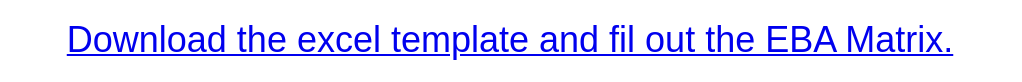 <mxfile version="11.2.5" type="device" pages="5"><diagram id="cLajwMdmnUFGaQ7lRqa0" name="Step 1: EBA Matrix"><mxGraphModel dx="786" dy="862" grid="1" gridSize="10" guides="1" tooltips="1" connect="1" arrows="1" fold="1" page="1" pageScale="1" pageWidth="850" pageHeight="1100" math="0" shadow="0"><root><mxCell id="TAO7p3SXtX_wXkNXu01Y-0"/><mxCell id="TAO7p3SXtX_wXkNXu01Y-1" parent="TAO7p3SXtX_wXkNXu01Y-0"/><UserObject label="&lt;a href=&quot;https://github.com/bryan-nice/dimensional-model-workbook/blob/master/document/excel/dimensional_model_workbook.xlsx&quot;&gt;Download the excel template and fil out the EBA Matrix.&lt;/a&gt;" placeholders="1" name="Variable" id="aMZugAwtD1qmwjtvUvLF-268"><mxCell style="text;html=1;strokeColor=none;fillColor=none;align=center;verticalAlign=middle;whiteSpace=wrap;overflow=hidden;fontSize=18;" vertex="1" parent="TAO7p3SXtX_wXkNXu01Y-1"><mxGeometry x="130" y="200" width="510" height="40" as="geometry"/></mxCell></UserObject></root></mxGraphModel></diagram><diagram id="tsa4Jp1sKfDf8nJA5sLF" name="Step 2: 3NF"><mxGraphModel dx="1026" dy="862" grid="1" gridSize="10" guides="1" tooltips="1" connect="1" arrows="1" fold="1" page="1" pageScale="1" pageWidth="850" pageHeight="1100" math="0" shadow="0"><root><mxCell id="0"/><mxCell id="1" parent="0"/><mxCell id="6FvK7le_t0V93kGREHUB-12" value="Person" style="swimlane;fontStyle=0;childLayout=stackLayout;horizontal=1;startSize=26;fillColor=#e0e0e0;horizontalStack=0;resizeParent=1;resizeParentMax=0;resizeLast=0;collapsible=1;marginBottom=0;swimlaneFillColor=#ffffff;align=center;fontSize=14;" vertex="1" parent="1"><mxGeometry x="30" y="20" width="160" height="104" as="geometry"/></mxCell><mxCell id="6FvK7le_t0V93kGREHUB-13" value="Id" style="text;strokeColor=none;fillColor=none;spacingLeft=4;spacingRight=4;overflow=hidden;rotatable=0;points=[[0,0.5],[1,0.5]];portConstraint=eastwest;fontSize=12;" vertex="1" parent="6FvK7le_t0V93kGREHUB-12"><mxGeometry y="26" width="160" height="26" as="geometry"/></mxCell><mxCell id="6FvK7le_t0V93kGREHUB-14" value="First_Name" style="text;strokeColor=none;fillColor=none;spacingLeft=4;spacingRight=4;overflow=hidden;rotatable=0;points=[[0,0.5],[1,0.5]];portConstraint=eastwest;fontSize=12;" vertex="1" parent="6FvK7le_t0V93kGREHUB-12"><mxGeometry y="52" width="160" height="26" as="geometry"/></mxCell><mxCell id="6FvK7le_t0V93kGREHUB-15" value="Last_Name" style="text;strokeColor=none;fillColor=none;spacingLeft=4;spacingRight=4;overflow=hidden;rotatable=0;points=[[0,0.5],[1,0.5]];portConstraint=eastwest;fontSize=12;" vertex="1" parent="6FvK7le_t0V93kGREHUB-12"><mxGeometry y="78" width="160" height="26" as="geometry"/></mxCell><mxCell id="6FvK7le_t0V93kGREHUB-16" value="Customer" style="swimlane;fontStyle=0;childLayout=stackLayout;horizontal=1;startSize=26;fillColor=#e0e0e0;horizontalStack=0;resizeParent=1;resizeParentMax=0;resizeLast=0;collapsible=1;marginBottom=0;swimlaneFillColor=#ffffff;align=center;fontSize=14;" vertex="1" parent="1"><mxGeometry x="240" y="124" width="160" height="130" as="geometry"/></mxCell><mxCell id="6FvK7le_t0V93kGREHUB-17" value="Id" style="text;strokeColor=none;fillColor=none;spacingLeft=4;spacingRight=4;overflow=hidden;rotatable=0;points=[[0,0.5],[1,0.5]];portConstraint=eastwest;fontSize=12;" vertex="1" parent="6FvK7le_t0V93kGREHUB-16"><mxGeometry y="26" width="160" height="26" as="geometry"/></mxCell><mxCell id="6FvK7le_t0V93kGREHUB-18" value="Person_Id" style="text;strokeColor=none;fillColor=none;spacingLeft=4;spacingRight=4;overflow=hidden;rotatable=0;points=[[0,0.5],[1,0.5]];portConstraint=eastwest;fontSize=12;" vertex="1" parent="6FvK7le_t0V93kGREHUB-16"><mxGeometry y="52" width="160" height="26" as="geometry"/></mxCell><mxCell id="6FvK7le_t0V93kGREHUB-19" value="Store_id" style="text;strokeColor=none;fillColor=none;spacingLeft=4;spacingRight=4;overflow=hidden;rotatable=0;points=[[0,0.5],[1,0.5]];portConstraint=eastwest;fontSize=12;" vertex="1" parent="6FvK7le_t0V93kGREHUB-16"><mxGeometry y="78" width="160" height="26" as="geometry"/></mxCell><mxCell id="6FvK7le_t0V93kGREHUB-20" value="Account_Number" style="text;strokeColor=none;fillColor=none;spacingLeft=4;spacingRight=4;overflow=hidden;rotatable=0;points=[[0,0.5],[1,0.5]];portConstraint=eastwest;fontSize=12;" vertex="1" parent="6FvK7le_t0V93kGREHUB-16"><mxGeometry y="104" width="160" height="26" as="geometry"/></mxCell><mxCell id="6FvK7le_t0V93kGREHUB-21" value="" style="edgeStyle=entityRelationEdgeStyle;fontSize=12;html=1;endArrow=ERoneToMany;startArrow=ERmandOne;" edge="1" parent="1" source="6FvK7le_t0V93kGREHUB-13" target="6FvK7le_t0V93kGREHUB-18"><mxGeometry width="100" height="100" relative="1" as="geometry"><mxPoint x="190" y="140" as="sourcePoint"/><mxPoint x="190" y="340" as="targetPoint"/></mxGeometry></mxCell><mxCell id="6FvK7le_t0V93kGREHUB-22" value="Store" style="swimlane;fontStyle=0;childLayout=stackLayout;horizontal=1;startSize=26;fillColor=#e0e0e0;horizontalStack=0;resizeParent=1;resizeParentMax=0;resizeLast=0;collapsible=1;marginBottom=0;swimlaneFillColor=#ffffff;align=center;fontSize=14;" vertex="1" parent="1"><mxGeometry x="30" y="241" width="160" height="78" as="geometry"/></mxCell><mxCell id="6FvK7le_t0V93kGREHUB-23" value="Id" style="text;strokeColor=none;fillColor=none;spacingLeft=4;spacingRight=4;overflow=hidden;rotatable=0;points=[[0,0.5],[1,0.5]];portConstraint=eastwest;fontSize=12;" vertex="1" parent="6FvK7le_t0V93kGREHUB-22"><mxGeometry y="26" width="160" height="26" as="geometry"/></mxCell><mxCell id="6FvK7le_t0V93kGREHUB-24" value="Name" style="text;strokeColor=none;fillColor=none;spacingLeft=4;spacingRight=4;overflow=hidden;rotatable=0;points=[[0,0.5],[1,0.5]];portConstraint=eastwest;fontSize=12;" vertex="1" parent="6FvK7le_t0V93kGREHUB-22"><mxGeometry y="52" width="160" height="26" as="geometry"/></mxCell><mxCell id="6FvK7le_t0V93kGREHUB-26" value="" style="edgeStyle=entityRelationEdgeStyle;fontSize=12;html=1;endArrow=ERoneToMany;startArrow=ERmandOne;" edge="1" parent="1" source="6FvK7le_t0V93kGREHUB-23" target="6FvK7le_t0V93kGREHUB-19"><mxGeometry width="100" height="100" relative="1" as="geometry"><mxPoint x="300" y="480" as="sourcePoint"/><mxPoint x="400" y="380" as="targetPoint"/></mxGeometry></mxCell><mxCell id="6FvK7le_t0V93kGREHUB-27" value="Product_Sub_Category" style="swimlane;fontStyle=0;childLayout=stackLayout;horizontal=1;startSize=26;fillColor=#e0e0e0;horizontalStack=0;resizeParent=1;resizeParentMax=0;resizeLast=0;collapsible=1;marginBottom=0;swimlaneFillColor=#ffffff;align=center;fontSize=14;" vertex="1" parent="1"><mxGeometry x="240" y="319" width="160" height="104" as="geometry"/></mxCell><mxCell id="6FvK7le_t0V93kGREHUB-28" value="Id" style="text;strokeColor=none;fillColor=none;spacingLeft=4;spacingRight=4;overflow=hidden;rotatable=0;points=[[0,0.5],[1,0.5]];portConstraint=eastwest;fontSize=12;" vertex="1" parent="6FvK7le_t0V93kGREHUB-27"><mxGeometry y="26" width="160" height="26" as="geometry"/></mxCell><mxCell id="6FvK7le_t0V93kGREHUB-29" value="Product_Category_Id" style="text;strokeColor=none;fillColor=none;spacingLeft=4;spacingRight=4;overflow=hidden;rotatable=0;points=[[0,0.5],[1,0.5]];portConstraint=eastwest;fontSize=12;" vertex="1" parent="6FvK7le_t0V93kGREHUB-27"><mxGeometry y="52" width="160" height="26" as="geometry"/></mxCell><mxCell id="6FvK7le_t0V93kGREHUB-30" value="Name" style="text;strokeColor=none;fillColor=none;spacingLeft=4;spacingRight=4;overflow=hidden;rotatable=0;points=[[0,0.5],[1,0.5]];portConstraint=eastwest;fontSize=12;" vertex="1" parent="6FvK7le_t0V93kGREHUB-27"><mxGeometry y="78" width="160" height="26" as="geometry"/></mxCell><mxCell id="6FvK7le_t0V93kGREHUB-35" value="Product_Category" style="swimlane;fontStyle=0;childLayout=stackLayout;horizontal=1;startSize=26;fillColor=#e0e0e0;horizontalStack=0;resizeParent=1;resizeParentMax=0;resizeLast=0;collapsible=1;marginBottom=0;swimlaneFillColor=#ffffff;align=center;fontSize=14;" vertex="1" parent="1"><mxGeometry x="30" y="368" width="160" height="78" as="geometry"/></mxCell><mxCell id="6FvK7le_t0V93kGREHUB-36" value="Id" style="text;strokeColor=none;fillColor=none;spacingLeft=4;spacingRight=4;overflow=hidden;rotatable=0;points=[[0,0.5],[1,0.5]];portConstraint=eastwest;fontSize=12;" vertex="1" parent="6FvK7le_t0V93kGREHUB-35"><mxGeometry y="26" width="160" height="26" as="geometry"/></mxCell><mxCell id="6FvK7le_t0V93kGREHUB-37" value="Name" style="text;strokeColor=none;fillColor=none;spacingLeft=4;spacingRight=4;overflow=hidden;rotatable=0;points=[[0,0.5],[1,0.5]];portConstraint=eastwest;fontSize=12;" vertex="1" parent="6FvK7le_t0V93kGREHUB-35"><mxGeometry y="52" width="160" height="26" as="geometry"/></mxCell><mxCell id="6FvK7le_t0V93kGREHUB-39" value="" style="edgeStyle=entityRelationEdgeStyle;fontSize=12;html=1;endArrow=ERoneToMany;startArrow=ERmandOne;" edge="1" parent="1" source="6FvK7le_t0V93kGREHUB-36" target="6FvK7le_t0V93kGREHUB-29"><mxGeometry width="100" height="100" relative="1" as="geometry"><mxPoint x="210" y="620" as="sourcePoint"/><mxPoint x="310" y="520" as="targetPoint"/></mxGeometry></mxCell><mxCell id="6FvK7le_t0V93kGREHUB-40" value="Sales_Order" style="swimlane;fontStyle=0;childLayout=stackLayout;horizontal=1;startSize=26;fillColor=#e0e0e0;horizontalStack=0;resizeParent=1;resizeParentMax=0;resizeLast=0;collapsible=1;marginBottom=0;swimlaneFillColor=#ffffff;align=center;fontSize=14;" vertex="1" parent="1"><mxGeometry x="470" y="124" width="160" height="104" as="geometry"/></mxCell><mxCell id="6FvK7le_t0V93kGREHUB-41" value="Id" style="text;strokeColor=none;fillColor=none;spacingLeft=4;spacingRight=4;overflow=hidden;rotatable=0;points=[[0,0.5],[1,0.5]];portConstraint=eastwest;fontSize=12;" vertex="1" parent="6FvK7le_t0V93kGREHUB-40"><mxGeometry y="26" width="160" height="26" as="geometry"/></mxCell><mxCell id="6FvK7le_t0V93kGREHUB-42" value="Customer_Id" style="text;strokeColor=none;fillColor=none;spacingLeft=4;spacingRight=4;overflow=hidden;rotatable=0;points=[[0,0.5],[1,0.5]];portConstraint=eastwest;fontSize=12;" vertex="1" parent="6FvK7le_t0V93kGREHUB-40"><mxGeometry y="52" width="160" height="26" as="geometry"/></mxCell><mxCell id="6FvK7le_t0V93kGREHUB-43" value="Order_Date" style="text;strokeColor=none;fillColor=none;spacingLeft=4;spacingRight=4;overflow=hidden;rotatable=0;points=[[0,0.5],[1,0.5]];portConstraint=eastwest;fontSize=12;" vertex="1" parent="6FvK7le_t0V93kGREHUB-40"><mxGeometry y="78" width="160" height="26" as="geometry"/></mxCell><mxCell id="6FvK7le_t0V93kGREHUB-44" value="" style="edgeStyle=entityRelationEdgeStyle;fontSize=12;html=1;endArrow=ERoneToMany;startArrow=ERmandOne;entryX=0;entryY=0.5;entryDx=0;entryDy=0;" edge="1" parent="1" source="6FvK7le_t0V93kGREHUB-17" target="6FvK7le_t0V93kGREHUB-42"><mxGeometry width="100" height="100" relative="1" as="geometry"><mxPoint x="510" y="400" as="sourcePoint"/><mxPoint x="610" y="300" as="targetPoint"/></mxGeometry></mxCell><mxCell id="6FvK7le_t0V93kGREHUB-45" value="Products" style="swimlane;fontStyle=0;childLayout=stackLayout;horizontal=1;startSize=26;fillColor=#e0e0e0;horizontalStack=0;resizeParent=1;resizeParentMax=0;resizeLast=0;collapsible=1;marginBottom=0;swimlaneFillColor=#ffffff;align=center;fontSize=14;" vertex="1" parent="1"><mxGeometry x="470" y="319" width="160" height="130" as="geometry"/></mxCell><mxCell id="6FvK7le_t0V93kGREHUB-46" value="Id" style="text;strokeColor=none;fillColor=none;spacingLeft=4;spacingRight=4;overflow=hidden;rotatable=0;points=[[0,0.5],[1,0.5]];portConstraint=eastwest;fontSize=12;" vertex="1" parent="6FvK7le_t0V93kGREHUB-45"><mxGeometry y="26" width="160" height="26" as="geometry"/></mxCell><mxCell id="6FvK7le_t0V93kGREHUB-47" value="Product_Sub_Category_Id" style="text;strokeColor=none;fillColor=none;spacingLeft=4;spacingRight=4;overflow=hidden;rotatable=0;points=[[0,0.5],[1,0.5]];portConstraint=eastwest;fontSize=12;" vertex="1" parent="6FvK7le_t0V93kGREHUB-45"><mxGeometry y="52" width="160" height="26" as="geometry"/></mxCell><mxCell id="6FvK7le_t0V93kGREHUB-49" value="Row" style="text;strokeColor=none;fillColor=none;spacingLeft=4;spacingRight=4;overflow=hidden;rotatable=0;points=[[0,0.5],[1,0.5]];portConstraint=eastwest;fontSize=12;" vertex="1" parent="6FvK7le_t0V93kGREHUB-45"><mxGeometry y="78" width="160" height="26" as="geometry"/></mxCell><mxCell id="6FvK7le_t0V93kGREHUB-48" value="List_Price" style="text;strokeColor=none;fillColor=none;spacingLeft=4;spacingRight=4;overflow=hidden;rotatable=0;points=[[0,0.5],[1,0.5]];portConstraint=eastwest;fontSize=12;" vertex="1" parent="6FvK7le_t0V93kGREHUB-45"><mxGeometry y="104" width="160" height="26" as="geometry"/></mxCell><mxCell id="6FvK7le_t0V93kGREHUB-50" value="" style="edgeStyle=entityRelationEdgeStyle;fontSize=12;html=1;endArrow=ERoneToMany;startArrow=ERmandOne;entryX=0;entryY=0.5;entryDx=0;entryDy=0;" edge="1" parent="1" source="6FvK7le_t0V93kGREHUB-28" target="6FvK7le_t0V93kGREHUB-47"><mxGeometry width="100" height="100" relative="1" as="geometry"><mxPoint x="370" y="650" as="sourcePoint"/><mxPoint x="470" y="550" as="targetPoint"/></mxGeometry></mxCell><mxCell id="6FvK7le_t0V93kGREHUB-51" value="Sales_Order_Detail" style="swimlane;fontStyle=0;childLayout=stackLayout;horizontal=1;startSize=26;fillColor=#e0e0e0;horizontalStack=0;resizeParent=1;resizeParentMax=0;resizeLast=0;collapsible=1;marginBottom=0;swimlaneFillColor=#ffffff;align=center;fontSize=14;" vertex="1" parent="1"><mxGeometry x="680" y="186" width="160" height="182" as="geometry"/></mxCell><mxCell id="6FvK7le_t0V93kGREHUB-52" value="Id" style="text;strokeColor=none;fillColor=none;spacingLeft=4;spacingRight=4;overflow=hidden;rotatable=0;points=[[0,0.5],[1,0.5]];portConstraint=eastwest;fontSize=12;" vertex="1" parent="6FvK7le_t0V93kGREHUB-51"><mxGeometry y="26" width="160" height="26" as="geometry"/></mxCell><mxCell id="6FvK7le_t0V93kGREHUB-53" value="Sales_Order_Id" style="text;strokeColor=none;fillColor=none;spacingLeft=4;spacingRight=4;overflow=hidden;rotatable=0;points=[[0,0.5],[1,0.5]];portConstraint=eastwest;fontSize=12;" vertex="1" parent="6FvK7le_t0V93kGREHUB-51"><mxGeometry y="52" width="160" height="26" as="geometry"/></mxCell><mxCell id="6FvK7le_t0V93kGREHUB-54" value="Product_Id" style="text;strokeColor=none;fillColor=none;spacingLeft=4;spacingRight=4;overflow=hidden;rotatable=0;points=[[0,0.5],[1,0.5]];portConstraint=eastwest;fontSize=12;" vertex="1" parent="6FvK7le_t0V93kGREHUB-51"><mxGeometry y="78" width="160" height="26" as="geometry"/></mxCell><mxCell id="6FvK7le_t0V93kGREHUB-55" value="Order_Qty" style="text;strokeColor=none;fillColor=none;spacingLeft=4;spacingRight=4;overflow=hidden;rotatable=0;points=[[0,0.5],[1,0.5]];portConstraint=eastwest;fontSize=12;" vertex="1" parent="6FvK7le_t0V93kGREHUB-51"><mxGeometry y="104" width="160" height="26" as="geometry"/></mxCell><mxCell id="6FvK7le_t0V93kGREHUB-56" value="Unit_Price" style="text;strokeColor=none;fillColor=none;spacingLeft=4;spacingRight=4;overflow=hidden;rotatable=0;points=[[0,0.5],[1,0.5]];portConstraint=eastwest;fontSize=12;" vertex="1" parent="6FvK7le_t0V93kGREHUB-51"><mxGeometry y="130" width="160" height="26" as="geometry"/></mxCell><mxCell id="6FvK7le_t0V93kGREHUB-57" value="Unit_Price_Discount" style="text;strokeColor=none;fillColor=none;spacingLeft=4;spacingRight=4;overflow=hidden;rotatable=0;points=[[0,0.5],[1,0.5]];portConstraint=eastwest;fontSize=12;" vertex="1" parent="6FvK7le_t0V93kGREHUB-51"><mxGeometry y="156" width="160" height="26" as="geometry"/></mxCell><mxCell id="6FvK7le_t0V93kGREHUB-58" value="" style="edgeStyle=entityRelationEdgeStyle;fontSize=12;html=1;endArrow=ERoneToMany;startArrow=ERmandOne;" edge="1" parent="1" source="6FvK7le_t0V93kGREHUB-41" target="6FvK7le_t0V93kGREHUB-53"><mxGeometry width="100" height="100" relative="1" as="geometry"><mxPoint x="660" y="590" as="sourcePoint"/><mxPoint x="730" y="430" as="targetPoint"/></mxGeometry></mxCell><mxCell id="6FvK7le_t0V93kGREHUB-59" value="" style="edgeStyle=entityRelationEdgeStyle;fontSize=12;html=1;endArrow=ERoneToMany;startArrow=ERmandOne;" edge="1" parent="1" source="6FvK7le_t0V93kGREHUB-46" target="6FvK7le_t0V93kGREHUB-54"><mxGeometry width="100" height="100" relative="1" as="geometry"><mxPoint x="680" y="560" as="sourcePoint"/><mxPoint x="780" y="460" as="targetPoint"/></mxGeometry></mxCell></root></mxGraphModel></diagram><diagram id="l0YBMrK5jNxTzfDMrJFG" name="Step 3: DNF"><mxGraphModel dx="1026" dy="862" grid="1" gridSize="10" guides="1" tooltips="1" connect="1" arrows="1" fold="1" page="1" pageScale="1" pageWidth="850" pageHeight="1100" math="0" shadow="0"><root><mxCell id="A3Favt3pKytjM9b09ALr-0"/><mxCell id="A3Favt3pKytjM9b09ALr-1" parent="A3Favt3pKytjM9b09ALr-0"/><mxCell id="A3Favt3pKytjM9b09ALr-3" value="Dimension Design" style="swimlane;html=1;childLayout=stackLayout;resizeParent=1;resizeParentMax=0;startSize=20;" vertex="1" parent="A3Favt3pKytjM9b09ALr-1"><mxGeometry x="115.5" y="77" width="630" height="570" as="geometry"/></mxCell><mxCell id="A3Favt3pKytjM9b09ALr-4" value="Level 1" style="swimlane;html=1;startSize=20;" vertex="1" parent="A3Favt3pKytjM9b09ALr-3"><mxGeometry y="20" width="180" height="550" as="geometry"/></mxCell><mxCell id="A3Favt3pKytjM9b09ALr-27" value="Product_Category" style="swimlane;fontStyle=0;childLayout=stackLayout;horizontal=1;startSize=26;fillColor=#e0e0e0;horizontalStack=0;resizeParent=1;resizeParentMax=0;resizeLast=0;collapsible=1;marginBottom=0;swimlaneFillColor=#ffffff;align=center;fontSize=14;" vertex="1" parent="A3Favt3pKytjM9b09ALr-4"><mxGeometry x="10" y="32" width="160" height="78" as="geometry"/></mxCell><mxCell id="A3Favt3pKytjM9b09ALr-28" value="Product_Category_Key" style="text;strokeColor=none;fillColor=none;spacingLeft=4;spacingRight=4;overflow=hidden;rotatable=0;points=[[0,0.5],[1,0.5]];portConstraint=eastwest;fontSize=12;" vertex="1" parent="A3Favt3pKytjM9b09ALr-27"><mxGeometry y="26" width="160" height="26" as="geometry"/></mxCell><mxCell id="A3Favt3pKytjM9b09ALr-29" value="Product_Category_Name" style="text;strokeColor=none;fillColor=none;spacingLeft=4;spacingRight=4;overflow=hidden;rotatable=0;points=[[0,0.5],[1,0.5]];portConstraint=eastwest;fontSize=12;" vertex="1" parent="A3Favt3pKytjM9b09ALr-27"><mxGeometry y="52" width="160" height="26" as="geometry"/></mxCell><mxCell id="A3Favt3pKytjM9b09ALr-5" value="Level 2" style="swimlane;html=1;startSize=20;" vertex="1" parent="A3Favt3pKytjM9b09ALr-3"><mxGeometry x="180" y="20" width="210" height="550" as="geometry"/></mxCell><mxCell id="A3Favt3pKytjM9b09ALr-23" value="Customer_Type" style="swimlane;fontStyle=0;childLayout=stackLayout;horizontal=1;startSize=26;fillColor=#e0e0e0;horizontalStack=0;resizeParent=1;resizeParentMax=0;resizeLast=0;collapsible=1;marginBottom=0;swimlaneFillColor=#ffffff;align=center;fontSize=14;" vertex="1" parent="A3Favt3pKytjM9b09ALr-5"><mxGeometry x="20" y="230" width="160" height="78" as="geometry"><mxRectangle y="240" width="130" height="26" as="alternateBounds"/></mxGeometry></mxCell><mxCell id="A3Favt3pKytjM9b09ALr-24" value="Customer_Type_Key" style="text;strokeColor=none;fillColor=none;spacingLeft=4;spacingRight=4;overflow=hidden;rotatable=0;points=[[0,0.5],[1,0.5]];portConstraint=eastwest;fontSize=12;" vertex="1" parent="A3Favt3pKytjM9b09ALr-23"><mxGeometry y="26" width="160" height="26" as="geometry"/></mxCell><mxCell id="A3Favt3pKytjM9b09ALr-25" value="Customer_Type" style="text;strokeColor=none;fillColor=none;spacingLeft=4;spacingRight=4;overflow=hidden;rotatable=0;points=[[0,0.5],[1,0.5]];portConstraint=eastwest;fontSize=12;" vertex="1" parent="A3Favt3pKytjM9b09ALr-23"><mxGeometry y="52" width="160" height="26" as="geometry"/></mxCell><mxCell id="A3Favt3pKytjM9b09ALr-31" value="Product_Sub_Category" style="swimlane;fontStyle=0;childLayout=stackLayout;horizontal=1;startSize=26;fillColor=#e0e0e0;horizontalStack=0;resizeParent=1;resizeParentMax=0;resizeLast=0;collapsible=1;marginBottom=0;swimlaneFillColor=#ffffff;align=center;fontSize=14;" vertex="1" parent="A3Favt3pKytjM9b09ALr-5"><mxGeometry x="20" y="32" width="160" height="104" as="geometry"/></mxCell><mxCell id="A3Favt3pKytjM9b09ALr-32" value="Product_Sub_Category_key" style="text;strokeColor=none;fillColor=none;spacingLeft=4;spacingRight=4;overflow=hidden;rotatable=0;points=[[0,0.5],[1,0.5]];portConstraint=eastwest;fontSize=12;" vertex="1" parent="A3Favt3pKytjM9b09ALr-31"><mxGeometry y="26" width="160" height="26" as="geometry"/></mxCell><mxCell id="A3Favt3pKytjM9b09ALr-33" value="Product_Category_Name" style="text;strokeColor=none;fillColor=none;spacingLeft=4;spacingRight=4;overflow=hidden;rotatable=0;points=[[0,0.5],[1,0.5]];portConstraint=eastwest;fontSize=12;" vertex="1" parent="A3Favt3pKytjM9b09ALr-31"><mxGeometry y="52" width="160" height="26" as="geometry"/></mxCell><mxCell id="A3Favt3pKytjM9b09ALr-34" value="Product_Sub_Category_Name" style="text;strokeColor=none;fillColor=none;spacingLeft=4;spacingRight=4;overflow=hidden;rotatable=0;points=[[0,0.5],[1,0.5]];portConstraint=eastwest;fontSize=12;" vertex="1" parent="A3Favt3pKytjM9b09ALr-31"><mxGeometry y="78" width="160" height="26" as="geometry"/></mxCell><mxCell id="gBKUO75ej-ZeA7Oa81Pw-0" value="Person" style="swimlane;fontStyle=0;childLayout=stackLayout;horizontal=1;startSize=26;fillColor=#e0e0e0;horizontalStack=0;resizeParent=1;resizeParentMax=0;resizeLast=0;collapsible=1;marginBottom=0;swimlaneFillColor=#ffffff;align=center;fontSize=14;" vertex="1" parent="A3Favt3pKytjM9b09ALr-5"><mxGeometry x="20" y="328" width="160" height="104" as="geometry"/></mxCell><mxCell id="gBKUO75ej-ZeA7Oa81Pw-1" value="Person_Key" style="text;strokeColor=none;fillColor=none;spacingLeft=4;spacingRight=4;overflow=hidden;rotatable=0;points=[[0,0.5],[1,0.5]];portConstraint=eastwest;fontSize=12;" vertex="1" parent="gBKUO75ej-ZeA7Oa81Pw-0"><mxGeometry y="26" width="160" height="26" as="geometry"/></mxCell><mxCell id="gBKUO75ej-ZeA7Oa81Pw-2" value="Person_First_Name" style="text;strokeColor=none;fillColor=none;spacingLeft=4;spacingRight=4;overflow=hidden;rotatable=0;points=[[0,0.5],[1,0.5]];portConstraint=eastwest;fontSize=12;" vertex="1" parent="gBKUO75ej-ZeA7Oa81Pw-0"><mxGeometry y="52" width="160" height="26" as="geometry"/></mxCell><mxCell id="gBKUO75ej-ZeA7Oa81Pw-3" value="Person_Last_Name" style="text;strokeColor=none;fillColor=none;spacingLeft=4;spacingRight=4;overflow=hidden;rotatable=0;points=[[0,0.5],[1,0.5]];portConstraint=eastwest;fontSize=12;" vertex="1" parent="gBKUO75ej-ZeA7Oa81Pw-0"><mxGeometry y="78" width="160" height="26" as="geometry"/></mxCell><mxCell id="gBKUO75ej-ZeA7Oa81Pw-4" value="Store" style="swimlane;fontStyle=0;childLayout=stackLayout;horizontal=1;startSize=26;fillColor=#e0e0e0;horizontalStack=0;resizeParent=1;resizeParentMax=0;resizeLast=0;collapsible=1;marginBottom=0;swimlaneFillColor=#ffffff;align=center;fontSize=14;" vertex="1" parent="A3Favt3pKytjM9b09ALr-5"><mxGeometry x="20" y="451" width="160" height="78" as="geometry"/></mxCell><mxCell id="gBKUO75ej-ZeA7Oa81Pw-5" value="Store_Key" style="text;strokeColor=none;fillColor=none;spacingLeft=4;spacingRight=4;overflow=hidden;rotatable=0;points=[[0,0.5],[1,0.5]];portConstraint=eastwest;fontSize=12;" vertex="1" parent="gBKUO75ej-ZeA7Oa81Pw-4"><mxGeometry y="26" width="160" height="26" as="geometry"/></mxCell><mxCell id="gBKUO75ej-ZeA7Oa81Pw-6" value="Store_Name" style="text;strokeColor=none;fillColor=none;spacingLeft=4;spacingRight=4;overflow=hidden;rotatable=0;points=[[0,0.5],[1,0.5]];portConstraint=eastwest;fontSize=12;" vertex="1" parent="gBKUO75ej-ZeA7Oa81Pw-4"><mxGeometry y="52" width="160" height="26" as="geometry"/></mxCell><mxCell id="A3Favt3pKytjM9b09ALr-6" value="Dimension" style="swimlane;html=1;startSize=20;" vertex="1" parent="A3Favt3pKytjM9b09ALr-3"><mxGeometry x="390" y="20" width="240" height="550" as="geometry"/></mxCell><mxCell id="A3Favt3pKytjM9b09ALr-7" value="Dim_Products" style="swimlane;fontStyle=0;childLayout=stackLayout;horizontal=1;startSize=26;fillColor=#e0e0e0;horizontalStack=0;resizeParent=1;resizeParentMax=0;resizeLast=0;collapsible=1;marginBottom=0;swimlaneFillColor=#ffffff;align=center;fontSize=14;" vertex="1" parent="A3Favt3pKytjM9b09ALr-6"><mxGeometry x="22.5" y="32" width="195" height="130" as="geometry"/></mxCell><mxCell id="A3Favt3pKytjM9b09ALr-8" value="Dim_Product_Key" style="text;strokeColor=none;fillColor=none;spacingLeft=4;spacingRight=4;overflow=hidden;rotatable=0;points=[[0,0.5],[1,0.5]];portConstraint=eastwest;fontSize=12;" vertex="1" parent="A3Favt3pKytjM9b09ALr-7"><mxGeometry y="26" width="195" height="26" as="geometry"/></mxCell><mxCell id="A3Favt3pKytjM9b09ALr-9" value="Product_Category_Name" style="text;strokeColor=none;fillColor=none;spacingLeft=4;spacingRight=4;overflow=hidden;rotatable=0;points=[[0,0.5],[1,0.5]];portConstraint=eastwest;fontSize=12;" vertex="1" parent="A3Favt3pKytjM9b09ALr-7"><mxGeometry y="52" width="195" height="26" as="geometry"/></mxCell><mxCell id="A3Favt3pKytjM9b09ALr-10" value="Product_Sub_Category_Name" style="text;strokeColor=none;fillColor=none;spacingLeft=4;spacingRight=4;overflow=hidden;rotatable=0;points=[[0,0.5],[1,0.5]];portConstraint=eastwest;fontSize=12;" vertex="1" parent="A3Favt3pKytjM9b09ALr-7"><mxGeometry y="78" width="195" height="26" as="geometry"/></mxCell><mxCell id="A3Favt3pKytjM9b09ALr-11" value="Product_Name" style="text;strokeColor=none;fillColor=none;spacingLeft=4;spacingRight=4;overflow=hidden;rotatable=0;points=[[0,0.5],[1,0.5]];portConstraint=eastwest;fontSize=12;" vertex="1" parent="A3Favt3pKytjM9b09ALr-7"><mxGeometry y="104" width="195" height="26" as="geometry"/></mxCell><mxCell id="A3Favt3pKytjM9b09ALr-16" value="Dim_Customer" style="swimlane;fontStyle=0;childLayout=stackLayout;horizontal=1;startSize=26;fillColor=#e0e0e0;horizontalStack=0;resizeParent=1;resizeParentMax=0;resizeLast=0;collapsible=1;marginBottom=0;swimlaneFillColor=#ffffff;align=center;fontSize=14;" vertex="1" parent="A3Favt3pKytjM9b09ALr-6"><mxGeometry x="20.5" y="230" width="197" height="182" as="geometry"/></mxCell><mxCell id="A3Favt3pKytjM9b09ALr-17" value="Dim_Customer_Key" style="text;strokeColor=none;fillColor=none;spacingLeft=4;spacingRight=4;overflow=hidden;rotatable=0;points=[[0,0.5],[1,0.5]];portConstraint=eastwest;fontSize=12;" vertex="1" parent="A3Favt3pKytjM9b09ALr-16"><mxGeometry y="26" width="197" height="26" as="geometry"/></mxCell><mxCell id="A3Favt3pKytjM9b09ALr-18" value="Customer_Type" style="text;strokeColor=none;fillColor=none;spacingLeft=4;spacingRight=4;overflow=hidden;rotatable=0;points=[[0,0.5],[1,0.5]];portConstraint=eastwest;fontSize=12;" vertex="1" parent="A3Favt3pKytjM9b09ALr-16"><mxGeometry y="52" width="197" height="26" as="geometry"/></mxCell><mxCell id="A3Favt3pKytjM9b09ALr-19" value="Customer_Account_Number" style="text;strokeColor=none;fillColor=none;spacingLeft=4;spacingRight=4;overflow=hidden;rotatable=0;points=[[0,0.5],[1,0.5]];portConstraint=eastwest;fontSize=12;" vertex="1" parent="A3Favt3pKytjM9b09ALr-16"><mxGeometry y="78" width="197" height="26" as="geometry"/></mxCell><mxCell id="A3Favt3pKytjM9b09ALr-20" value="Customer_Store_Name" style="text;strokeColor=none;fillColor=none;spacingLeft=4;spacingRight=4;overflow=hidden;rotatable=0;points=[[0,0.5],[1,0.5]];portConstraint=eastwest;fontSize=12;" vertex="1" parent="A3Favt3pKytjM9b09ALr-16"><mxGeometry y="104" width="197" height="26" as="geometry"/></mxCell><mxCell id="A3Favt3pKytjM9b09ALr-21" value="Customer_Person_First_Name" style="text;strokeColor=none;fillColor=none;spacingLeft=4;spacingRight=4;overflow=hidden;rotatable=0;points=[[0,0.5],[1,0.5]];portConstraint=eastwest;fontSize=12;" vertex="1" parent="A3Favt3pKytjM9b09ALr-16"><mxGeometry y="130" width="197" height="26" as="geometry"/></mxCell><mxCell id="A3Favt3pKytjM9b09ALr-22" value="Customer_Person_Last_Name" style="text;strokeColor=none;fillColor=none;spacingLeft=4;spacingRight=4;overflow=hidden;rotatable=0;points=[[0,0.5],[1,0.5]];portConstraint=eastwest;fontSize=12;" vertex="1" parent="A3Favt3pKytjM9b09ALr-16"><mxGeometry y="156" width="197" height="26" as="geometry"/></mxCell></root></mxGraphModel></diagram><diagram id="18lNPoaSDMYDxe1uZ-ur" name="Step 4: LDM"><mxGraphModel dx="1026" dy="862" grid="1" gridSize="10" guides="1" tooltips="1" connect="1" arrows="1" fold="1" page="1" pageScale="1" pageWidth="850" pageHeight="1100" math="0" shadow="0"><root><mxCell id="9BpPeFtWKsjloTdzy9Z3-0"/><mxCell id="9BpPeFtWKsjloTdzy9Z3-1" parent="9BpPeFtWKsjloTdzy9Z3-0"/><mxCell id="WIya1FtWRmJZ5FrvwUCv-0" value="Dim_Product" style="swimlane;fontStyle=0;childLayout=stackLayout;horizontal=1;startSize=26;fillColor=#e0e0e0;horizontalStack=0;resizeParent=1;resizeParentMax=0;resizeLast=0;collapsible=1;marginBottom=0;swimlaneFillColor=#ffffff;align=center;fontSize=14;" vertex="1" parent="9BpPeFtWKsjloTdzy9Z3-1"><mxGeometry x="40" y="215" width="195" height="130" as="geometry"/></mxCell><mxCell id="WIya1FtWRmJZ5FrvwUCv-1" value="Dim_Product_Key" style="text;strokeColor=none;fillColor=none;spacingLeft=4;spacingRight=4;overflow=hidden;rotatable=0;points=[[0,0.5],[1,0.5]];portConstraint=eastwest;fontSize=12;" vertex="1" parent="WIya1FtWRmJZ5FrvwUCv-0"><mxGeometry y="26" width="195" height="26" as="geometry"/></mxCell><mxCell id="WIya1FtWRmJZ5FrvwUCv-2" value="Product_Category_Name" style="text;strokeColor=none;fillColor=none;spacingLeft=4;spacingRight=4;overflow=hidden;rotatable=0;points=[[0,0.5],[1,0.5]];portConstraint=eastwest;fontSize=12;" vertex="1" parent="WIya1FtWRmJZ5FrvwUCv-0"><mxGeometry y="52" width="195" height="26" as="geometry"/></mxCell><mxCell id="WIya1FtWRmJZ5FrvwUCv-3" value="Product_Sub_Category_Name" style="text;strokeColor=none;fillColor=none;spacingLeft=4;spacingRight=4;overflow=hidden;rotatable=0;points=[[0,0.5],[1,0.5]];portConstraint=eastwest;fontSize=12;" vertex="1" parent="WIya1FtWRmJZ5FrvwUCv-0"><mxGeometry y="78" width="195" height="26" as="geometry"/></mxCell><mxCell id="WIya1FtWRmJZ5FrvwUCv-4" value="Product_Name" style="text;strokeColor=none;fillColor=none;spacingLeft=4;spacingRight=4;overflow=hidden;rotatable=0;points=[[0,0.5],[1,0.5]];portConstraint=eastwest;fontSize=12;" vertex="1" parent="WIya1FtWRmJZ5FrvwUCv-0"><mxGeometry y="104" width="195" height="26" as="geometry"/></mxCell><mxCell id="215K4KolrsN_JD-qnUXn-0" value="Dim_Customer" style="swimlane;fontStyle=0;childLayout=stackLayout;horizontal=1;startSize=26;fillColor=#e0e0e0;horizontalStack=0;resizeParent=1;resizeParentMax=0;resizeLast=0;collapsible=1;marginBottom=0;swimlaneFillColor=#ffffff;align=center;fontSize=14;" vertex="1" parent="9BpPeFtWKsjloTdzy9Z3-1"><mxGeometry x="600" y="228" width="197" height="182" as="geometry"/></mxCell><mxCell id="215K4KolrsN_JD-qnUXn-1" value="Dim_Customer_Key" style="text;strokeColor=none;fillColor=none;spacingLeft=4;spacingRight=4;overflow=hidden;rotatable=0;points=[[0,0.5],[1,0.5]];portConstraint=eastwest;fontSize=12;" vertex="1" parent="215K4KolrsN_JD-qnUXn-0"><mxGeometry y="26" width="197" height="26" as="geometry"/></mxCell><mxCell id="215K4KolrsN_JD-qnUXn-2" value="Customer_Type" style="text;strokeColor=none;fillColor=none;spacingLeft=4;spacingRight=4;overflow=hidden;rotatable=0;points=[[0,0.5],[1,0.5]];portConstraint=eastwest;fontSize=12;" vertex="1" parent="215K4KolrsN_JD-qnUXn-0"><mxGeometry y="52" width="197" height="26" as="geometry"/></mxCell><mxCell id="215K4KolrsN_JD-qnUXn-3" value="Customer_Account_Number" style="text;strokeColor=none;fillColor=none;spacingLeft=4;spacingRight=4;overflow=hidden;rotatable=0;points=[[0,0.5],[1,0.5]];portConstraint=eastwest;fontSize=12;" vertex="1" parent="215K4KolrsN_JD-qnUXn-0"><mxGeometry y="78" width="197" height="26" as="geometry"/></mxCell><mxCell id="215K4KolrsN_JD-qnUXn-4" value="Customer_Store_Name" style="text;strokeColor=none;fillColor=none;spacingLeft=4;spacingRight=4;overflow=hidden;rotatable=0;points=[[0,0.5],[1,0.5]];portConstraint=eastwest;fontSize=12;" vertex="1" parent="215K4KolrsN_JD-qnUXn-0"><mxGeometry y="104" width="197" height="26" as="geometry"/></mxCell><mxCell id="215K4KolrsN_JD-qnUXn-5" value="Customer_Person_First_Name" style="text;strokeColor=none;fillColor=none;spacingLeft=4;spacingRight=4;overflow=hidden;rotatable=0;points=[[0,0.5],[1,0.5]];portConstraint=eastwest;fontSize=12;" vertex="1" parent="215K4KolrsN_JD-qnUXn-0"><mxGeometry y="130" width="197" height="26" as="geometry"/></mxCell><mxCell id="215K4KolrsN_JD-qnUXn-6" value="Customer_Person_Last_Name" style="text;strokeColor=none;fillColor=none;spacingLeft=4;spacingRight=4;overflow=hidden;rotatable=0;points=[[0,0.5],[1,0.5]];portConstraint=eastwest;fontSize=12;" vertex="1" parent="215K4KolrsN_JD-qnUXn-0"><mxGeometry y="156" width="197" height="26" as="geometry"/></mxCell><mxCell id="2PclTOleYvrzXBN-4a6d-0" value="Fact_Sales_Order" style="swimlane;fontStyle=0;childLayout=stackLayout;horizontal=1;startSize=26;fillColor=#e0e0e0;horizontalStack=0;resizeParent=1;resizeParentMax=0;resizeLast=0;collapsible=1;marginBottom=0;swimlaneFillColor=#ffffff;align=center;fontSize=14;" vertex="1" parent="9BpPeFtWKsjloTdzy9Z3-1"><mxGeometry x="320" y="41" width="160" height="182" as="geometry"/></mxCell><mxCell id="2PclTOleYvrzXBN-4a6d-1" value="Fact_Sales_Order_Key" style="text;strokeColor=none;fillColor=none;spacingLeft=4;spacingRight=4;overflow=hidden;rotatable=0;points=[[0,0.5],[1,0.5]];portConstraint=eastwest;fontSize=12;" vertex="1" parent="2PclTOleYvrzXBN-4a6d-0"><mxGeometry y="26" width="160" height="26" as="geometry"/></mxCell><mxCell id="2PclTOleYvrzXBN-4a6d-2" value="Dim_Customer_Key" style="text;strokeColor=none;fillColor=none;spacingLeft=4;spacingRight=4;overflow=hidden;rotatable=0;points=[[0,0.5],[1,0.5]];portConstraint=eastwest;fontSize=12;" vertex="1" parent="2PclTOleYvrzXBN-4a6d-0"><mxGeometry y="52" width="160" height="26" as="geometry"/></mxCell><mxCell id="2PclTOleYvrzXBN-4a6d-3" value="Dim_Product" style="text;strokeColor=none;fillColor=none;spacingLeft=4;spacingRight=4;overflow=hidden;rotatable=0;points=[[0,0.5],[1,0.5]];portConstraint=eastwest;fontSize=12;" vertex="1" parent="2PclTOleYvrzXBN-4a6d-0"><mxGeometry y="78" width="160" height="26" as="geometry"/></mxCell><mxCell id="Wj8km5FkeX5jPbEU4mF4-0" value="Total_Product_Ordered" style="text;strokeColor=none;fillColor=none;spacingLeft=4;spacingRight=4;overflow=hidden;rotatable=0;points=[[0,0.5],[1,0.5]];portConstraint=eastwest;fontSize=12;" vertex="1" parent="2PclTOleYvrzXBN-4a6d-0"><mxGeometry y="104" width="160" height="26" as="geometry"/></mxCell><mxCell id="Wj8km5FkeX5jPbEU4mF4-1" value="Total_Order_Discount" style="text;strokeColor=none;fillColor=none;spacingLeft=4;spacingRight=4;overflow=hidden;rotatable=0;points=[[0,0.5],[1,0.5]];portConstraint=eastwest;fontSize=12;" vertex="1" parent="2PclTOleYvrzXBN-4a6d-0"><mxGeometry y="130" width="160" height="26" as="geometry"/></mxCell><mxCell id="Wj8km5FkeX5jPbEU4mF4-2" value="Total_Order_Value" style="text;strokeColor=none;fillColor=none;spacingLeft=4;spacingRight=4;overflow=hidden;rotatable=0;points=[[0,0.5],[1,0.5]];portConstraint=eastwest;fontSize=12;" vertex="1" parent="2PclTOleYvrzXBN-4a6d-0"><mxGeometry y="156" width="160" height="26" as="geometry"/></mxCell><mxCell id="2PclTOleYvrzXBN-4a6d-7" value="" style="edgeStyle=entityRelationEdgeStyle;fontSize=12;html=1;endArrow=ERoneToMany;startArrow=ERmandOne;" edge="1" parent="9BpPeFtWKsjloTdzy9Z3-1" source="215K4KolrsN_JD-qnUXn-1" target="_n3kgALiBrw4WvoZ-JcN-2"><mxGeometry width="100" height="100" relative="1" as="geometry"><mxPoint x="560" y="620" as="sourcePoint"/><mxPoint x="660" y="520" as="targetPoint"/></mxGeometry></mxCell><mxCell id="2PclTOleYvrzXBN-4a6d-9" value="" style="edgeStyle=entityRelationEdgeStyle;fontSize=12;html=1;endArrow=ERoneToMany;startArrow=ERmandOne;" edge="1" parent="9BpPeFtWKsjloTdzy9Z3-1" source="215K4KolrsN_JD-qnUXn-1" target="2PclTOleYvrzXBN-4a6d-2"><mxGeometry width="100" height="100" relative="1" as="geometry"><mxPoint x="130" y="550" as="sourcePoint"/><mxPoint x="230" y="450" as="targetPoint"/></mxGeometry></mxCell><mxCell id="2PclTOleYvrzXBN-4a6d-10" value="" style="edgeStyle=entityRelationEdgeStyle;fontSize=12;html=1;endArrow=ERoneToMany;startArrow=ERmandOne;" edge="1" parent="9BpPeFtWKsjloTdzy9Z3-1" source="WIya1FtWRmJZ5FrvwUCv-1" target="2PclTOleYvrzXBN-4a6d-3"><mxGeometry width="100" height="100" relative="1" as="geometry"><mxPoint x="140" y="550" as="sourcePoint"/><mxPoint x="240" y="450" as="targetPoint"/></mxGeometry></mxCell><mxCell id="2PclTOleYvrzXBN-4a6d-8" value="" style="edgeStyle=entityRelationEdgeStyle;fontSize=12;html=1;endArrow=ERoneToMany;startArrow=ERmandOne;" edge="1" parent="9BpPeFtWKsjloTdzy9Z3-1" source="2PclTOleYvrzXBN-4a6d-1" target="2PclTOleYvrzXBN-4a6d-4"><mxGeometry width="100" height="100" relative="1" as="geometry"><mxPoint x="170" y="176" as="sourcePoint"/><mxPoint x="270" y="76" as="targetPoint"/></mxGeometry></mxCell><mxCell id="_n3kgALiBrw4WvoZ-JcN-0" value="Fact_Sale_Order_Detail" style="swimlane;fontStyle=0;childLayout=stackLayout;horizontal=1;startSize=26;fillColor=#e0e0e0;horizontalStack=0;resizeParent=1;resizeParentMax=0;resizeLast=0;collapsible=1;marginBottom=0;swimlaneFillColor=#ffffff;align=center;fontSize=14;" vertex="1" parent="9BpPeFtWKsjloTdzy9Z3-1"><mxGeometry x="296" y="290" width="208" height="286" as="geometry"/></mxCell><mxCell id="2PclTOleYvrzXBN-4a6d-5" value="Fact_Sale_Order_Detail_Key" style="text;strokeColor=none;fillColor=none;spacingLeft=4;spacingRight=4;overflow=hidden;rotatable=0;points=[[0,0.5],[1,0.5]];portConstraint=eastwest;fontSize=12;" vertex="1" parent="_n3kgALiBrw4WvoZ-JcN-0"><mxGeometry y="26" width="208" height="26" as="geometry"/></mxCell><mxCell id="_n3kgALiBrw4WvoZ-JcN-1" value="Dim_Product_Key" style="text;strokeColor=none;fillColor=none;spacingLeft=4;spacingRight=4;overflow=hidden;rotatable=0;points=[[0,0.5],[1,0.5]];portConstraint=eastwest;fontSize=12;" vertex="1" parent="_n3kgALiBrw4WvoZ-JcN-0"><mxGeometry y="52" width="208" height="26" as="geometry"/></mxCell><mxCell id="_n3kgALiBrw4WvoZ-JcN-2" value="Dim_Customer_Key" style="text;strokeColor=none;fillColor=none;spacingLeft=4;spacingRight=4;overflow=hidden;rotatable=0;points=[[0,0.5],[1,0.5]];portConstraint=eastwest;fontSize=12;" vertex="1" parent="_n3kgALiBrw4WvoZ-JcN-0"><mxGeometry y="78" width="208" height="26" as="geometry"/></mxCell><mxCell id="2PclTOleYvrzXBN-4a6d-4" value="Fact_Sale_Order_Key" style="text;strokeColor=none;fillColor=none;spacingLeft=4;spacingRight=4;overflow=hidden;rotatable=0;points=[[0,0.5],[1,0.5]];portConstraint=eastwest;fontSize=12;" vertex="1" parent="_n3kgALiBrw4WvoZ-JcN-0"><mxGeometry y="104" width="208" height="26" as="geometry"/></mxCell><mxCell id="_n3kgALiBrw4WvoZ-JcN-3" value="Order_Product_Qty" style="text;strokeColor=none;fillColor=none;spacingLeft=4;spacingRight=4;overflow=hidden;rotatable=0;points=[[0,0.5],[1,0.5]];portConstraint=eastwest;fontSize=12;" vertex="1" parent="_n3kgALiBrw4WvoZ-JcN-0"><mxGeometry y="130" width="208" height="26" as="geometry"/></mxCell><mxCell id="215K4KolrsN_JD-qnUXn-7" value="Product_List_Price" style="text;strokeColor=none;fillColor=none;spacingLeft=4;spacingRight=4;overflow=hidden;rotatable=0;points=[[0,0.5],[1,0.5]];portConstraint=eastwest;fontSize=12;" vertex="1" parent="_n3kgALiBrw4WvoZ-JcN-0"><mxGeometry y="156" width="208" height="26" as="geometry"/></mxCell><mxCell id="215K4KolrsN_JD-qnUXn-9" value="Product_Unit_Price" style="text;strokeColor=none;fillColor=none;spacingLeft=4;spacingRight=4;overflow=hidden;rotatable=0;points=[[0,0.5],[1,0.5]];portConstraint=eastwest;fontSize=12;" vertex="1" parent="_n3kgALiBrw4WvoZ-JcN-0"><mxGeometry y="182" width="208" height="26" as="geometry"/></mxCell><mxCell id="215K4KolrsN_JD-qnUXn-8" value="Product_Unit_Price_Discount" style="text;strokeColor=none;fillColor=none;spacingLeft=4;spacingRight=4;overflow=hidden;rotatable=0;points=[[0,0.5],[1,0.5]];portConstraint=eastwest;fontSize=12;" vertex="1" parent="_n3kgALiBrw4WvoZ-JcN-0"><mxGeometry y="208" width="208" height="26" as="geometry"/></mxCell><mxCell id="215K4KolrsN_JD-qnUXn-11" value="Total_Order_Detial_Value_Discount" style="text;strokeColor=none;fillColor=none;spacingLeft=4;spacingRight=4;overflow=hidden;rotatable=0;points=[[0,0.5],[1,0.5]];portConstraint=eastwest;fontSize=12;" vertex="1" parent="_n3kgALiBrw4WvoZ-JcN-0"><mxGeometry y="234" width="208" height="26" as="geometry"/></mxCell><mxCell id="215K4KolrsN_JD-qnUXn-10" value="Total_Order_Detail_Value" style="text;strokeColor=none;fillColor=none;spacingLeft=4;spacingRight=4;overflow=hidden;rotatable=0;points=[[0,0.5],[1,0.5]];portConstraint=eastwest;fontSize=12;" vertex="1" parent="_n3kgALiBrw4WvoZ-JcN-0"><mxGeometry y="260" width="208" height="26" as="geometry"/></mxCell><mxCell id="2PclTOleYvrzXBN-4a6d-6" value="" style="edgeStyle=entityRelationEdgeStyle;fontSize=12;html=1;endArrow=ERoneToMany;startArrow=ERmandOne;" edge="1" parent="9BpPeFtWKsjloTdzy9Z3-1" source="WIya1FtWRmJZ5FrvwUCv-1" target="_n3kgALiBrw4WvoZ-JcN-1"><mxGeometry width="100" height="100" relative="1" as="geometry"><mxPoint x="160" y="500" as="sourcePoint"/><mxPoint x="260" y="400" as="targetPoint"/></mxGeometry></mxCell></root></mxGraphModel></diagram><diagram id="azovNgoDy1NaGp-LabLq" name="Step 5: Source to Target Map"><mxGraphModel dx="1026" dy="862" grid="1" gridSize="10" guides="1" tooltips="1" connect="1" arrows="1" fold="1" page="1" pageScale="1" pageWidth="850" pageHeight="1100" math="0" shadow="0"><root><mxCell id="mA9e0fU8BMHveg4OewJ5-0"/><mxCell id="mA9e0fU8BMHveg4OewJ5-1" parent="mA9e0fU8BMHveg4OewJ5-0"/><UserObject label="&lt;a href=&quot;https://github.com/bryan-nice/dimensional-model-workbook/blob/master/document/excel/dimensional_model_workbook.xlsx&quot;&gt;Download the excel template and fil out the source to target map.&lt;/a&gt;" placeholders="1" name="Variable" id="XdZ97SlEC0v2h4R4_ydw-0"><mxCell style="text;html=1;strokeColor=none;fillColor=none;align=center;verticalAlign=middle;whiteSpace=wrap;overflow=hidden;fontSize=18;" vertex="1" parent="mA9e0fU8BMHveg4OewJ5-1"><mxGeometry x="160" y="200" width="540" height="40" as="geometry"/></mxCell></UserObject></root></mxGraphModel></diagram></mxfile>